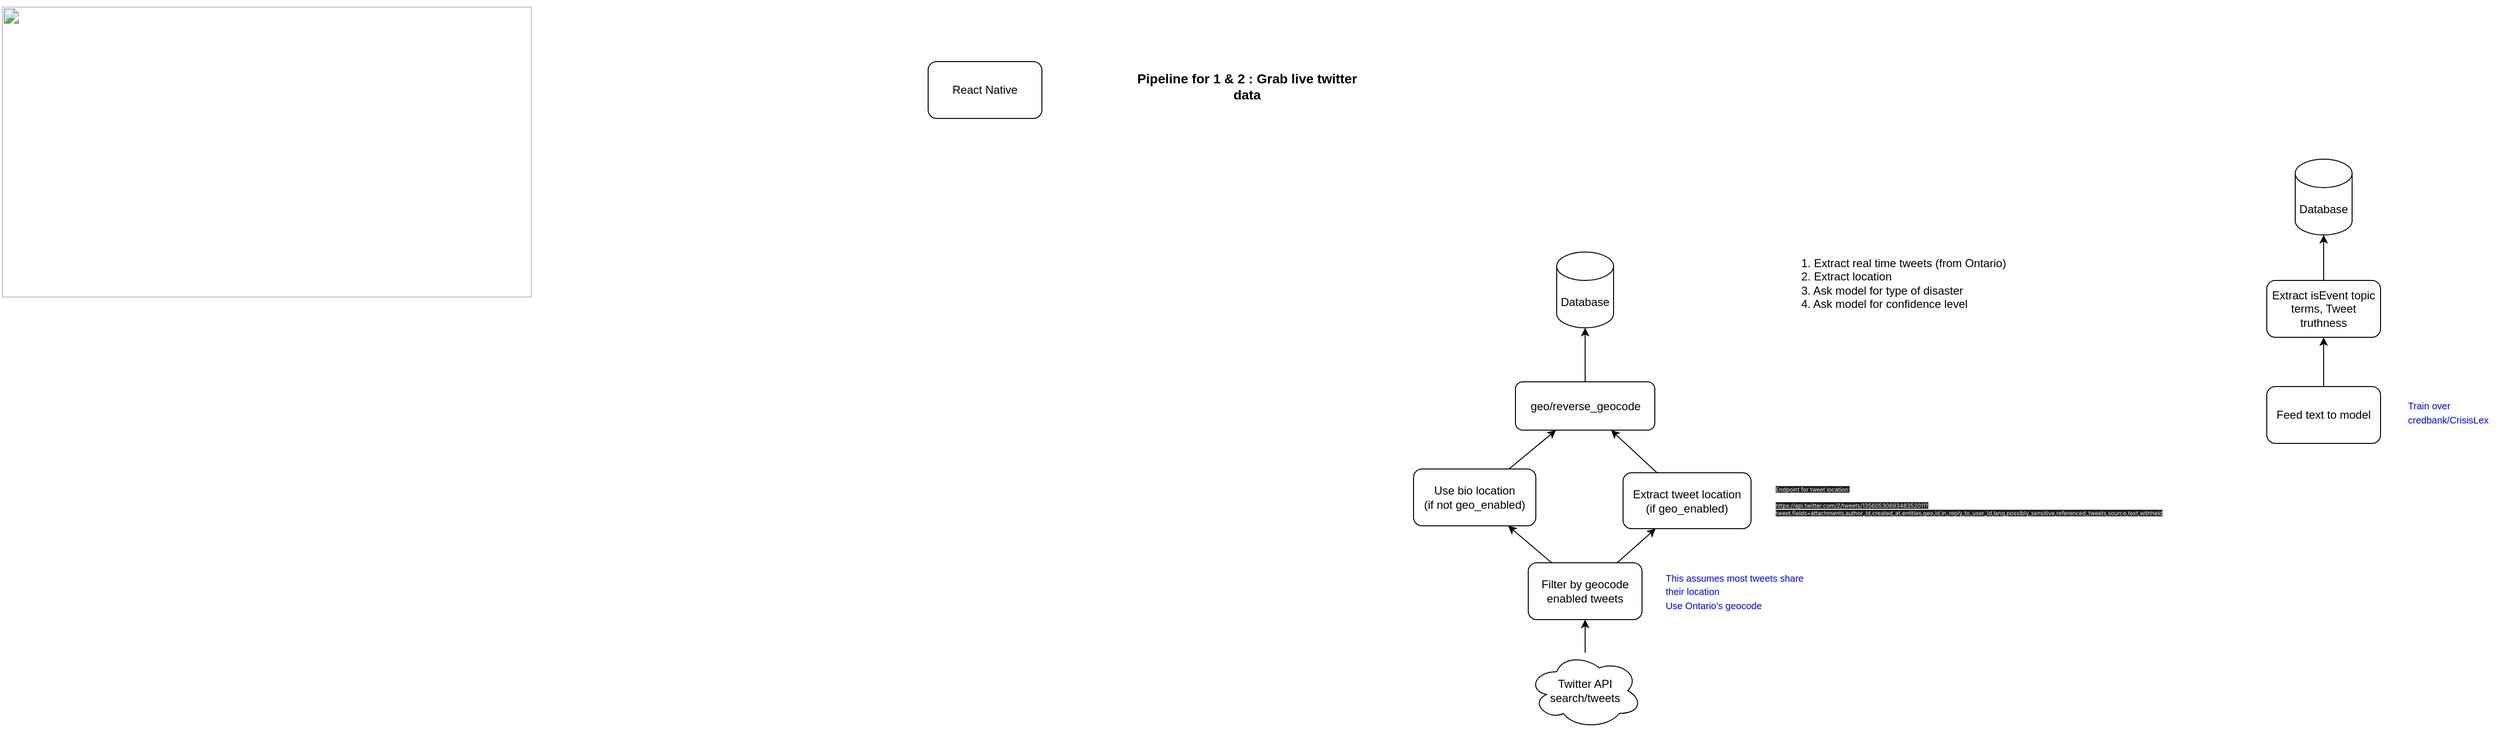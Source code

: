 <mxfile version="14.2.9" type="device"><diagram id="5x0DUbU2NyaYG5rjGY5m" name="Page-1"><mxGraphModel dx="2591" dy="1601" grid="0" gridSize="10" guides="1" tooltips="1" connect="1" arrows="1" fold="1" page="1" pageScale="1" pageWidth="1169" pageHeight="827" math="0" shadow="0"><root><mxCell id="0"/><mxCell id="1" parent="0"/><mxCell id="jF_S4M3u77aLmP3dErRo-1" value="React Native" style="rounded=1;whiteSpace=wrap;html=1;" parent="1" vertex="1"><mxGeometry x="971" y="11" width="120" height="60" as="geometry"/></mxCell><mxCell id="jF_S4M3u77aLmP3dErRo-2" value="Database" style="shape=cylinder3;whiteSpace=wrap;html=1;boundedLbl=1;backgroundOutline=1;size=15;" parent="1" vertex="1"><mxGeometry x="2413" y="114" width="60" height="80" as="geometry"/></mxCell><mxCell id="jF_S4M3u77aLmP3dErRo-4" value="Twitter API&lt;br&gt;search/tweets" style="ellipse;shape=cloud;whiteSpace=wrap;html=1;" parent="1" vertex="1"><mxGeometry x="1604" y="635" width="120" height="80" as="geometry"/></mxCell><mxCell id="jF_S4M3u77aLmP3dErRo-5" value="Filter by geocode enabled tweets" style="rounded=1;whiteSpace=wrap;html=1;" parent="1" vertex="1"><mxGeometry x="1604" y="540" width="120" height="60" as="geometry"/></mxCell><mxCell id="jF_S4M3u77aLmP3dErRo-6" value="&lt;b style=&quot;font-weight: normal&quot; id=&quot;docs-internal-guid-f3f8dd7a-7fff-6ee9-93d3-0e9d2b7e94a0&quot;&gt;&lt;span style=&quot;font-size: 11pt ; font-family: &amp;#34;arial&amp;#34; ; color: rgb(0 , 0 , 0) ; background-color: transparent ; font-weight: 400 ; font-style: normal ; font-variant: normal ; text-decoration: none ; vertical-align: baseline&quot;&gt;&lt;span style=&quot;border: none ; display: inline-block ; overflow: hidden ; width: 559px ; height: 307px&quot;&gt;&lt;img src=&quot;https://lh5.googleusercontent.com/USz4sf9ELlU3RKI-yWSlBAt7WV7CXHUTXZ7C85ysYCuF1_60LGMuR62CCvWtHYoCMkYpQYMkGVmjpj79ljPNt3k_IMR92A_czKXK_bebCOnRqltNlPYXuTC9N-tEmlHEOQ11qKDT&quot; width=&quot;559&quot; height=&quot;307&quot; style=&quot;margin-left: 0px ; margin-top: 0px&quot;&gt;&lt;/span&gt;&lt;/span&gt;&lt;/b&gt;" style="text;whiteSpace=wrap;html=1;" parent="1" vertex="1"><mxGeometry x="-8" y="-54" width="564" height="317" as="geometry"/></mxCell><mxCell id="jF_S4M3u77aLmP3dErRo-7" value="" style="endArrow=classic;html=1;" parent="1" source="jF_S4M3u77aLmP3dErRo-4" target="jF_S4M3u77aLmP3dErRo-5" edge="1"><mxGeometry width="50" height="50" relative="1" as="geometry"><mxPoint x="1452" y="616" as="sourcePoint"/><mxPoint x="1502" y="566" as="targetPoint"/></mxGeometry></mxCell><mxCell id="jF_S4M3u77aLmP3dErRo-9" value="&lt;font color=&quot;#0000ff&quot; style=&quot;font-size: 10px&quot;&gt;This assumes most tweets share their location&lt;br&gt;Use Ontario's geocode&lt;br&gt;&lt;/font&gt;" style="text;html=1;strokeColor=none;fillColor=none;align=left;verticalAlign=middle;whiteSpace=wrap;rounded=0;" parent="1" vertex="1"><mxGeometry x="1747" y="543" width="159" height="54" as="geometry"/></mxCell><mxCell id="jF_S4M3u77aLmP3dErRo-12" value="Extract tweet location&lt;br&gt;(if geo_enabled)" style="rounded=1;whiteSpace=wrap;html=1;" parent="1" vertex="1"><mxGeometry x="1704" y="445" width="135" height="59" as="geometry"/></mxCell><mxCell id="jF_S4M3u77aLmP3dErRo-13" value="" style="endArrow=classic;html=1;" parent="1" source="jF_S4M3u77aLmP3dErRo-5" target="jF_S4M3u77aLmP3dErRo-12" edge="1"><mxGeometry width="50" height="50" relative="1" as="geometry"><mxPoint x="1466" y="491" as="sourcePoint"/><mxPoint x="1678" y="532" as="targetPoint"/></mxGeometry></mxCell><mxCell id="jF_S4M3u77aLmP3dErRo-14" value="&lt;span style=&quot;color: rgb(240 , 240 , 240) ; font-family: &amp;#34;inter&amp;#34; , &amp;#34;opensans&amp;#34; , &amp;#34;helvetica&amp;#34; , &amp;#34;arial&amp;#34; , sans-serif ; background-color: rgb(33 , 33 , 33) ; font-size: 6px&quot;&gt;Endpoint for tweet location:&lt;br&gt;&lt;br&gt;https://api.twitter.com/2/tweets/1356053069348352011?tweet.fields=attachments,author_id,created_at,entities,geo,id,in_reply_to_user_id,lang,possibly_sensitive,referenced_tweets,source,text,withheld&lt;/span&gt;" style="text;html=1;strokeColor=none;fillColor=none;align=left;verticalAlign=middle;whiteSpace=wrap;rounded=0;fontStyle=0;fontSize=6;" parent="1" vertex="1"><mxGeometry x="1863" y="454.5" width="395" height="40" as="geometry"/></mxCell><mxCell id="jF_S4M3u77aLmP3dErRo-15" value="&lt;font style=&quot;font-size: 14px&quot;&gt;&lt;b&gt;Pipeline for 1 &amp;amp; 2 : Grab live twitter data&lt;/b&gt;&lt;/font&gt;" style="text;html=1;strokeColor=none;fillColor=none;align=center;verticalAlign=middle;whiteSpace=wrap;rounded=0;fontSize=6;" parent="1" vertex="1"><mxGeometry x="1186" y="15" width="243" height="44" as="geometry"/></mxCell><mxCell id="jF_S4M3u77aLmP3dErRo-16" value="Use bio location&lt;br&gt;(if not geo_enabled)" style="rounded=1;whiteSpace=wrap;html=1;" parent="1" vertex="1"><mxGeometry x="1483" y="441" width="129" height="60" as="geometry"/></mxCell><mxCell id="jF_S4M3u77aLmP3dErRo-17" value="" style="endArrow=none;html=1;startArrow=classic;startFill=1;endFill=0;" parent="1" source="jF_S4M3u77aLmP3dErRo-16" target="jF_S4M3u77aLmP3dErRo-5" edge="1"><mxGeometry width="50" height="50" relative="1" as="geometry"><mxPoint x="1753.36" y="485" as="sourcePoint"/><mxPoint x="1708.64" y="550" as="targetPoint"/></mxGeometry></mxCell><mxCell id="jF_S4M3u77aLmP3dErRo-18" value="&lt;font style=&quot;font-size: 12px&quot;&gt;Feed text to model&lt;/font&gt;" style="rounded=1;whiteSpace=wrap;html=1;fontSize=6;align=center;" parent="1" vertex="1"><mxGeometry x="2383" y="354" width="120" height="60" as="geometry"/></mxCell><mxCell id="jF_S4M3u77aLmP3dErRo-21" value="&lt;font style=&quot;font-size: 12px&quot;&gt;Extract isEvent topic terms, Tweet truthness&lt;/font&gt;" style="rounded=1;whiteSpace=wrap;html=1;fontSize=6;align=center;" parent="1" vertex="1"><mxGeometry x="2383" y="242" width="120" height="60" as="geometry"/></mxCell><mxCell id="jF_S4M3u77aLmP3dErRo-22" value="" style="endArrow=classic;html=1;fontSize=6;" parent="1" source="jF_S4M3u77aLmP3dErRo-18" target="jF_S4M3u77aLmP3dErRo-21" edge="1"><mxGeometry width="50" height="50" relative="1" as="geometry"><mxPoint x="2194" y="301" as="sourcePoint"/><mxPoint x="2244" y="251" as="targetPoint"/></mxGeometry></mxCell><mxCell id="jF_S4M3u77aLmP3dErRo-23" value="&lt;font color=&quot;#0000ff&quot; style=&quot;font-size: 10px&quot;&gt;Train over credbank/CrisisLex&lt;br&gt;&lt;/font&gt;" style="text;html=1;strokeColor=none;fillColor=none;align=left;verticalAlign=middle;whiteSpace=wrap;rounded=0;" parent="1" vertex="1"><mxGeometry x="2530" y="362" width="98" height="38" as="geometry"/></mxCell><mxCell id="jF_S4M3u77aLmP3dErRo-24" value="" style="endArrow=classic;html=1;fontSize=6;" parent="1" source="jF_S4M3u77aLmP3dErRo-21" target="jF_S4M3u77aLmP3dErRo-2" edge="1"><mxGeometry width="50" height="50" relative="1" as="geometry"><mxPoint x="2269" y="261" as="sourcePoint"/><mxPoint x="2319" y="211" as="targetPoint"/></mxGeometry></mxCell><mxCell id="wJM-nuhfWBiuL6d0Uvlw-2" value="geo/reverse_geocode" style="rounded=1;whiteSpace=wrap;html=1;" vertex="1" parent="1"><mxGeometry x="1590.5" y="349" width="147" height="51" as="geometry"/></mxCell><mxCell id="wJM-nuhfWBiuL6d0Uvlw-3" value="" style="endArrow=none;html=1;startArrow=classic;startFill=1;endFill=0;" edge="1" parent="1" source="wJM-nuhfWBiuL6d0Uvlw-2" target="jF_S4M3u77aLmP3dErRo-16"><mxGeometry width="50" height="50" relative="1" as="geometry"><mxPoint x="1589.667" y="511" as="sourcePoint"/><mxPoint x="1637.333" y="550" as="targetPoint"/></mxGeometry></mxCell><mxCell id="wJM-nuhfWBiuL6d0Uvlw-4" value="" style="endArrow=none;html=1;startArrow=classic;startFill=1;endFill=0;" edge="1" parent="1" source="wJM-nuhfWBiuL6d0Uvlw-2" target="jF_S4M3u77aLmP3dErRo-12"><mxGeometry width="50" height="50" relative="1" as="geometry"><mxPoint x="1599.667" y="521" as="sourcePoint"/><mxPoint x="1647.333" y="560" as="targetPoint"/></mxGeometry></mxCell><mxCell id="wJM-nuhfWBiuL6d0Uvlw-5" value="Database" style="shape=cylinder3;whiteSpace=wrap;html=1;boundedLbl=1;backgroundOutline=1;size=15;" vertex="1" parent="1"><mxGeometry x="1634" y="212" width="60" height="80" as="geometry"/></mxCell><mxCell id="wJM-nuhfWBiuL6d0Uvlw-6" value="" style="endArrow=classic;html=1;fontSize=6;" edge="1" parent="1" target="wJM-nuhfWBiuL6d0Uvlw-5" source="wJM-nuhfWBiuL6d0Uvlw-2"><mxGeometry width="50" height="50" relative="1" as="geometry"><mxPoint x="1664" y="322.0" as="sourcePoint"/><mxPoint x="1540" y="291" as="targetPoint"/></mxGeometry></mxCell><mxCell id="wJM-nuhfWBiuL6d0Uvlw-7" value="1. Extract real time tweets (from Ontario)&lt;br&gt;2. Extract location&lt;br&gt;&lt;div&gt;&lt;span style=&quot;color: rgb(0 , 0 , 0)&quot;&gt;3. Ask model for type of disaster&lt;/span&gt;&lt;/div&gt;4. Ask model for confidence level" style="text;html=1;align=left;verticalAlign=middle;resizable=0;points=[];autosize=1;" vertex="1" parent="1"><mxGeometry x="1890" y="215" width="226" height="60" as="geometry"/></mxCell></root></mxGraphModel></diagram></mxfile>